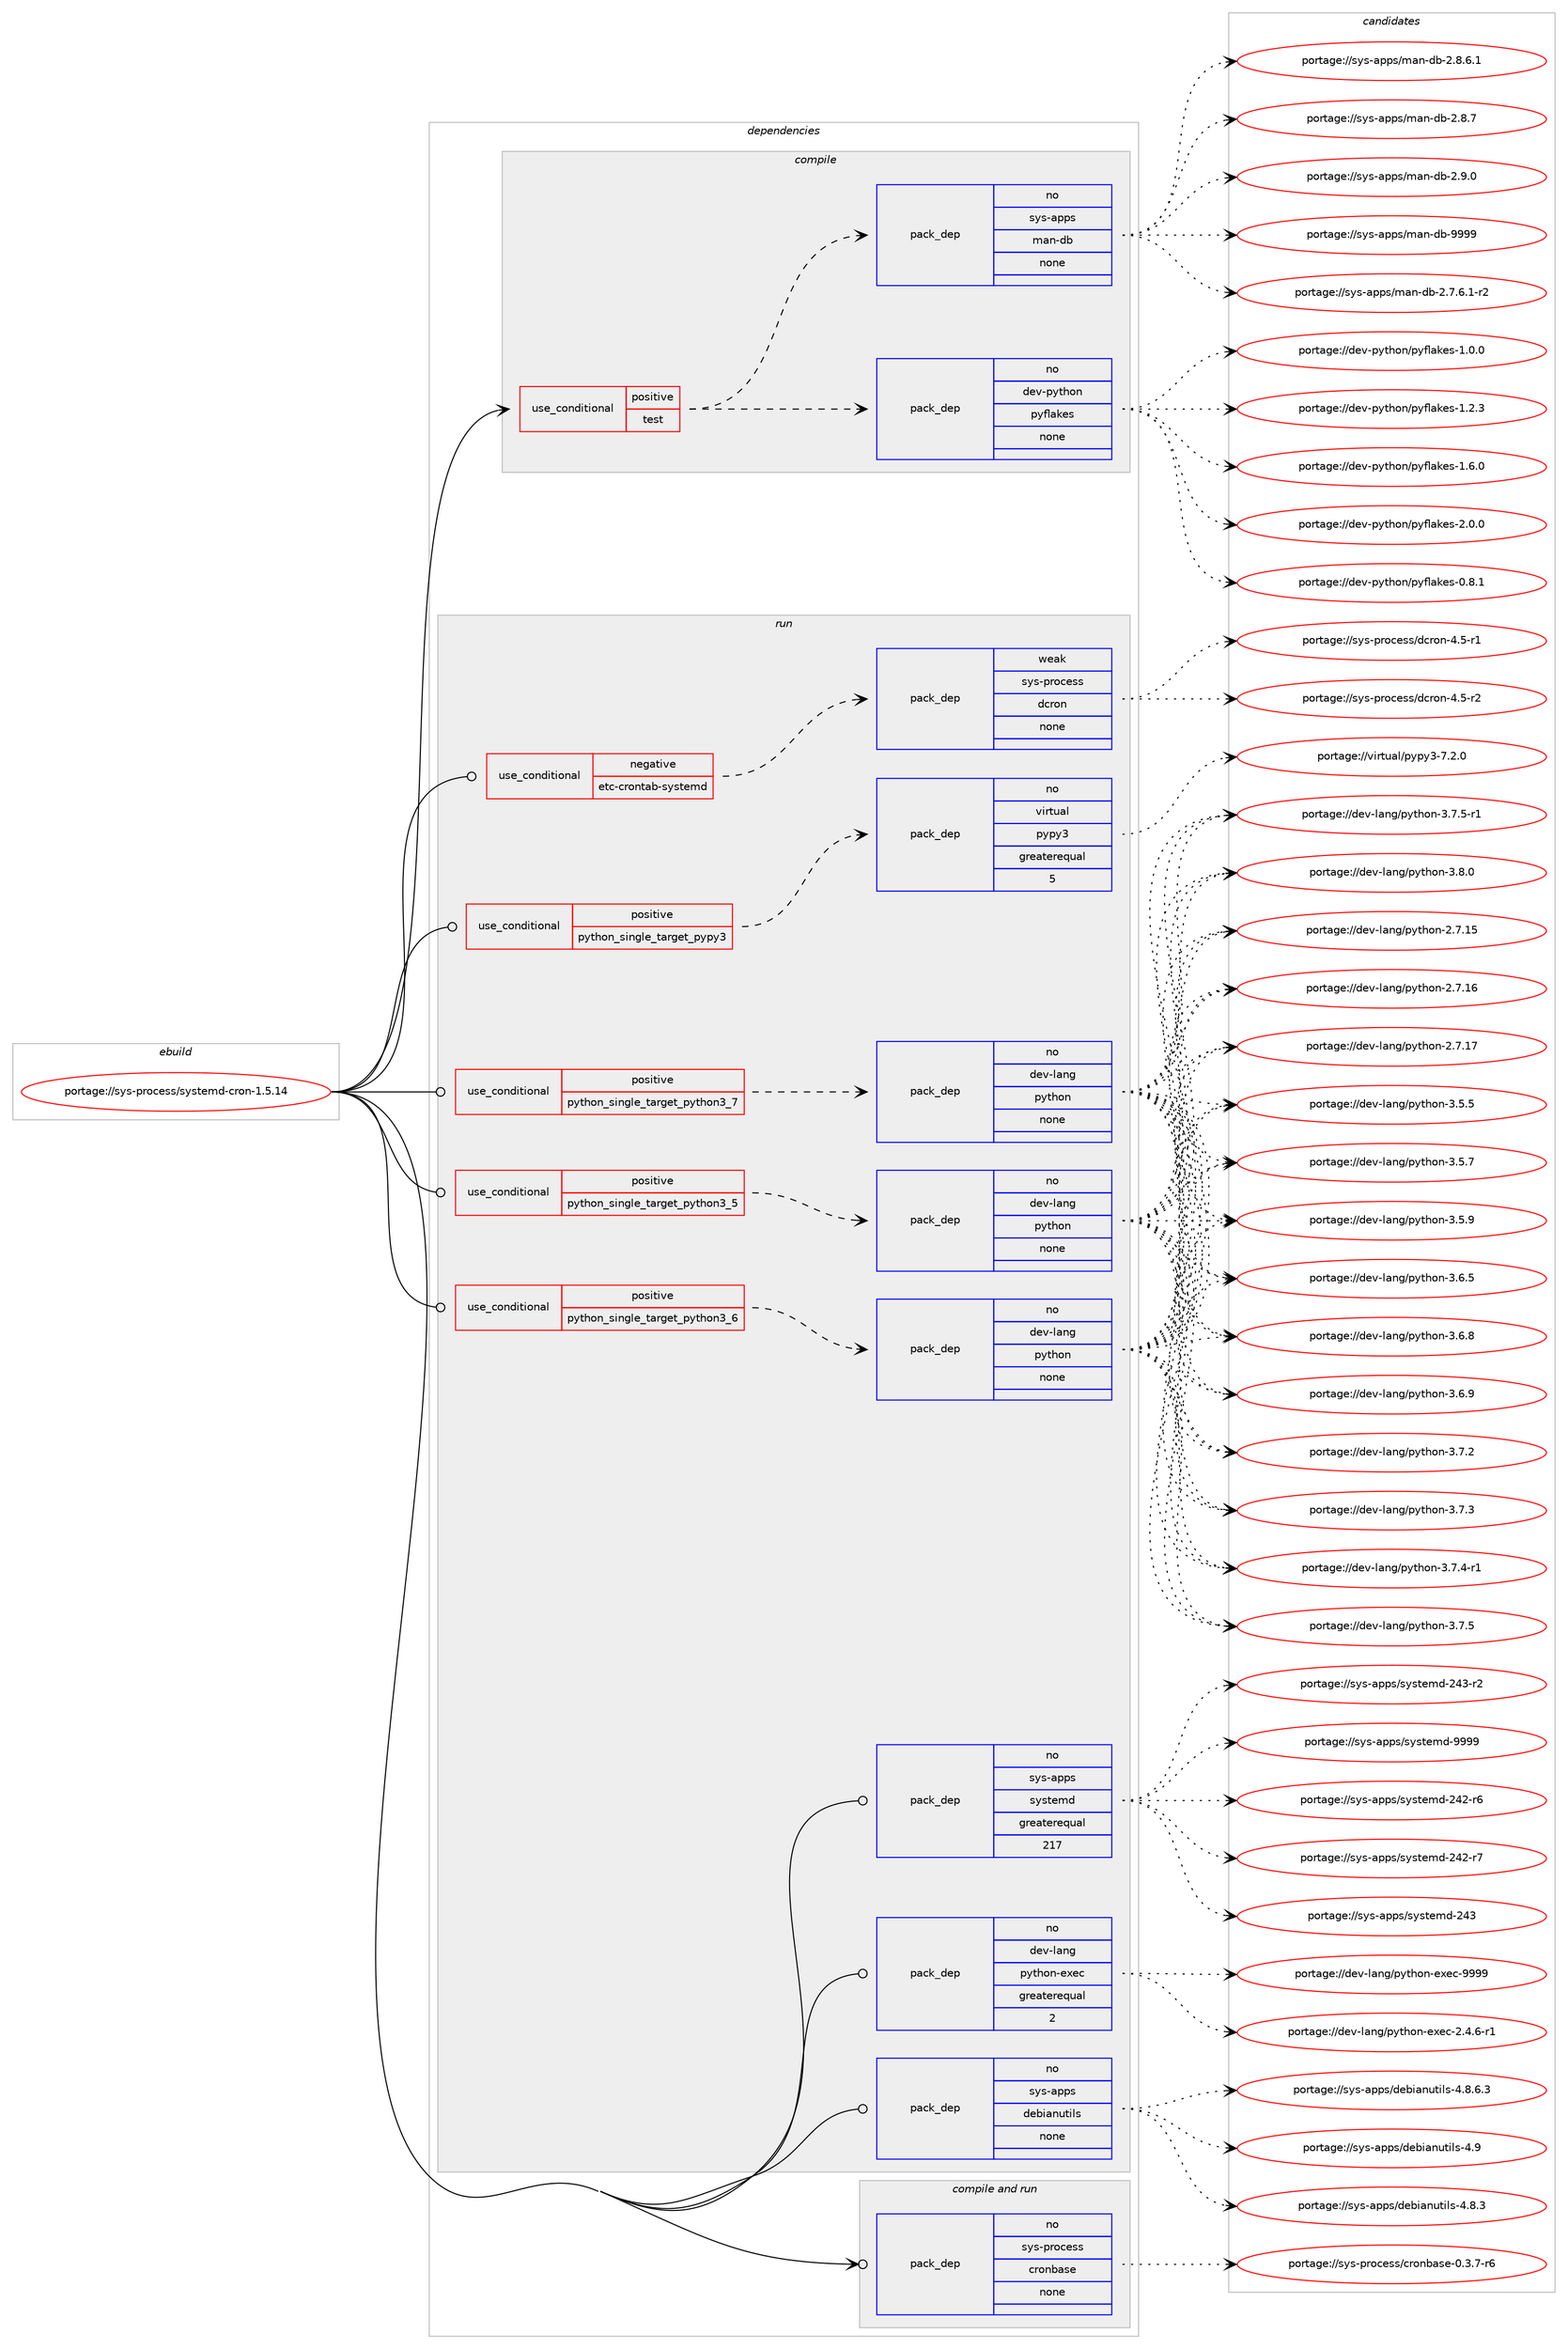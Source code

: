 digraph prolog {

# *************
# Graph options
# *************

newrank=true;
concentrate=true;
compound=true;
graph [rankdir=LR,fontname=Helvetica,fontsize=10,ranksep=1.5];#, ranksep=2.5, nodesep=0.2];
edge  [arrowhead=vee];
node  [fontname=Helvetica,fontsize=10];

# **********
# The ebuild
# **********

subgraph cluster_leftcol {
color=gray;
rank=same;
label=<<i>ebuild</i>>;
id [label="portage://sys-process/systemd-cron-1.5.14", color=red, width=4, href="../sys-process/systemd-cron-1.5.14.svg"];
}

# ****************
# The dependencies
# ****************

subgraph cluster_midcol {
color=gray;
label=<<i>dependencies</i>>;
subgraph cluster_compile {
fillcolor="#eeeeee";
style=filled;
label=<<i>compile</i>>;
subgraph cond104923 {
dependency433531 [label=<<TABLE BORDER="0" CELLBORDER="1" CELLSPACING="0" CELLPADDING="4"><TR><TD ROWSPAN="3" CELLPADDING="10">use_conditional</TD></TR><TR><TD>positive</TD></TR><TR><TD>test</TD></TR></TABLE>>, shape=none, color=red];
subgraph pack321278 {
dependency433532 [label=<<TABLE BORDER="0" CELLBORDER="1" CELLSPACING="0" CELLPADDING="4" WIDTH="220"><TR><TD ROWSPAN="6" CELLPADDING="30">pack_dep</TD></TR><TR><TD WIDTH="110">no</TD></TR><TR><TD>sys-apps</TD></TR><TR><TD>man-db</TD></TR><TR><TD>none</TD></TR><TR><TD></TD></TR></TABLE>>, shape=none, color=blue];
}
dependency433531:e -> dependency433532:w [weight=20,style="dashed",arrowhead="vee"];
subgraph pack321279 {
dependency433533 [label=<<TABLE BORDER="0" CELLBORDER="1" CELLSPACING="0" CELLPADDING="4" WIDTH="220"><TR><TD ROWSPAN="6" CELLPADDING="30">pack_dep</TD></TR><TR><TD WIDTH="110">no</TD></TR><TR><TD>dev-python</TD></TR><TR><TD>pyflakes</TD></TR><TR><TD>none</TD></TR><TR><TD></TD></TR></TABLE>>, shape=none, color=blue];
}
dependency433531:e -> dependency433533:w [weight=20,style="dashed",arrowhead="vee"];
}
id:e -> dependency433531:w [weight=20,style="solid",arrowhead="vee"];
}
subgraph cluster_compileandrun {
fillcolor="#eeeeee";
style=filled;
label=<<i>compile and run</i>>;
subgraph pack321280 {
dependency433534 [label=<<TABLE BORDER="0" CELLBORDER="1" CELLSPACING="0" CELLPADDING="4" WIDTH="220"><TR><TD ROWSPAN="6" CELLPADDING="30">pack_dep</TD></TR><TR><TD WIDTH="110">no</TD></TR><TR><TD>sys-process</TD></TR><TR><TD>cronbase</TD></TR><TR><TD>none</TD></TR><TR><TD></TD></TR></TABLE>>, shape=none, color=blue];
}
id:e -> dependency433534:w [weight=20,style="solid",arrowhead="odotvee"];
}
subgraph cluster_run {
fillcolor="#eeeeee";
style=filled;
label=<<i>run</i>>;
subgraph cond104924 {
dependency433535 [label=<<TABLE BORDER="0" CELLBORDER="1" CELLSPACING="0" CELLPADDING="4"><TR><TD ROWSPAN="3" CELLPADDING="10">use_conditional</TD></TR><TR><TD>negative</TD></TR><TR><TD>etc-crontab-systemd</TD></TR></TABLE>>, shape=none, color=red];
subgraph pack321281 {
dependency433536 [label=<<TABLE BORDER="0" CELLBORDER="1" CELLSPACING="0" CELLPADDING="4" WIDTH="220"><TR><TD ROWSPAN="6" CELLPADDING="30">pack_dep</TD></TR><TR><TD WIDTH="110">weak</TD></TR><TR><TD>sys-process</TD></TR><TR><TD>dcron</TD></TR><TR><TD>none</TD></TR><TR><TD></TD></TR></TABLE>>, shape=none, color=blue];
}
dependency433535:e -> dependency433536:w [weight=20,style="dashed",arrowhead="vee"];
}
id:e -> dependency433535:w [weight=20,style="solid",arrowhead="odot"];
subgraph cond104925 {
dependency433537 [label=<<TABLE BORDER="0" CELLBORDER="1" CELLSPACING="0" CELLPADDING="4"><TR><TD ROWSPAN="3" CELLPADDING="10">use_conditional</TD></TR><TR><TD>positive</TD></TR><TR><TD>python_single_target_pypy3</TD></TR></TABLE>>, shape=none, color=red];
subgraph pack321282 {
dependency433538 [label=<<TABLE BORDER="0" CELLBORDER="1" CELLSPACING="0" CELLPADDING="4" WIDTH="220"><TR><TD ROWSPAN="6" CELLPADDING="30">pack_dep</TD></TR><TR><TD WIDTH="110">no</TD></TR><TR><TD>virtual</TD></TR><TR><TD>pypy3</TD></TR><TR><TD>greaterequal</TD></TR><TR><TD>5</TD></TR></TABLE>>, shape=none, color=blue];
}
dependency433537:e -> dependency433538:w [weight=20,style="dashed",arrowhead="vee"];
}
id:e -> dependency433537:w [weight=20,style="solid",arrowhead="odot"];
subgraph cond104926 {
dependency433539 [label=<<TABLE BORDER="0" CELLBORDER="1" CELLSPACING="0" CELLPADDING="4"><TR><TD ROWSPAN="3" CELLPADDING="10">use_conditional</TD></TR><TR><TD>positive</TD></TR><TR><TD>python_single_target_python3_5</TD></TR></TABLE>>, shape=none, color=red];
subgraph pack321283 {
dependency433540 [label=<<TABLE BORDER="0" CELLBORDER="1" CELLSPACING="0" CELLPADDING="4" WIDTH="220"><TR><TD ROWSPAN="6" CELLPADDING="30">pack_dep</TD></TR><TR><TD WIDTH="110">no</TD></TR><TR><TD>dev-lang</TD></TR><TR><TD>python</TD></TR><TR><TD>none</TD></TR><TR><TD></TD></TR></TABLE>>, shape=none, color=blue];
}
dependency433539:e -> dependency433540:w [weight=20,style="dashed",arrowhead="vee"];
}
id:e -> dependency433539:w [weight=20,style="solid",arrowhead="odot"];
subgraph cond104927 {
dependency433541 [label=<<TABLE BORDER="0" CELLBORDER="1" CELLSPACING="0" CELLPADDING="4"><TR><TD ROWSPAN="3" CELLPADDING="10">use_conditional</TD></TR><TR><TD>positive</TD></TR><TR><TD>python_single_target_python3_6</TD></TR></TABLE>>, shape=none, color=red];
subgraph pack321284 {
dependency433542 [label=<<TABLE BORDER="0" CELLBORDER="1" CELLSPACING="0" CELLPADDING="4" WIDTH="220"><TR><TD ROWSPAN="6" CELLPADDING="30">pack_dep</TD></TR><TR><TD WIDTH="110">no</TD></TR><TR><TD>dev-lang</TD></TR><TR><TD>python</TD></TR><TR><TD>none</TD></TR><TR><TD></TD></TR></TABLE>>, shape=none, color=blue];
}
dependency433541:e -> dependency433542:w [weight=20,style="dashed",arrowhead="vee"];
}
id:e -> dependency433541:w [weight=20,style="solid",arrowhead="odot"];
subgraph cond104928 {
dependency433543 [label=<<TABLE BORDER="0" CELLBORDER="1" CELLSPACING="0" CELLPADDING="4"><TR><TD ROWSPAN="3" CELLPADDING="10">use_conditional</TD></TR><TR><TD>positive</TD></TR><TR><TD>python_single_target_python3_7</TD></TR></TABLE>>, shape=none, color=red];
subgraph pack321285 {
dependency433544 [label=<<TABLE BORDER="0" CELLBORDER="1" CELLSPACING="0" CELLPADDING="4" WIDTH="220"><TR><TD ROWSPAN="6" CELLPADDING="30">pack_dep</TD></TR><TR><TD WIDTH="110">no</TD></TR><TR><TD>dev-lang</TD></TR><TR><TD>python</TD></TR><TR><TD>none</TD></TR><TR><TD></TD></TR></TABLE>>, shape=none, color=blue];
}
dependency433543:e -> dependency433544:w [weight=20,style="dashed",arrowhead="vee"];
}
id:e -> dependency433543:w [weight=20,style="solid",arrowhead="odot"];
subgraph pack321286 {
dependency433545 [label=<<TABLE BORDER="0" CELLBORDER="1" CELLSPACING="0" CELLPADDING="4" WIDTH="220"><TR><TD ROWSPAN="6" CELLPADDING="30">pack_dep</TD></TR><TR><TD WIDTH="110">no</TD></TR><TR><TD>dev-lang</TD></TR><TR><TD>python-exec</TD></TR><TR><TD>greaterequal</TD></TR><TR><TD>2</TD></TR></TABLE>>, shape=none, color=blue];
}
id:e -> dependency433545:w [weight=20,style="solid",arrowhead="odot"];
subgraph pack321287 {
dependency433546 [label=<<TABLE BORDER="0" CELLBORDER="1" CELLSPACING="0" CELLPADDING="4" WIDTH="220"><TR><TD ROWSPAN="6" CELLPADDING="30">pack_dep</TD></TR><TR><TD WIDTH="110">no</TD></TR><TR><TD>sys-apps</TD></TR><TR><TD>debianutils</TD></TR><TR><TD>none</TD></TR><TR><TD></TD></TR></TABLE>>, shape=none, color=blue];
}
id:e -> dependency433546:w [weight=20,style="solid",arrowhead="odot"];
subgraph pack321288 {
dependency433547 [label=<<TABLE BORDER="0" CELLBORDER="1" CELLSPACING="0" CELLPADDING="4" WIDTH="220"><TR><TD ROWSPAN="6" CELLPADDING="30">pack_dep</TD></TR><TR><TD WIDTH="110">no</TD></TR><TR><TD>sys-apps</TD></TR><TR><TD>systemd</TD></TR><TR><TD>greaterequal</TD></TR><TR><TD>217</TD></TR></TABLE>>, shape=none, color=blue];
}
id:e -> dependency433547:w [weight=20,style="solid",arrowhead="odot"];
}
}

# **************
# The candidates
# **************

subgraph cluster_choices {
rank=same;
color=gray;
label=<<i>candidates</i>>;

subgraph choice321278 {
color=black;
nodesep=1;
choiceportage11512111545971121121154710997110451009845504655465446494511450 [label="portage://sys-apps/man-db-2.7.6.1-r2", color=red, width=4,href="../sys-apps/man-db-2.7.6.1-r2.svg"];
choiceportage1151211154597112112115471099711045100984550465646544649 [label="portage://sys-apps/man-db-2.8.6.1", color=red, width=4,href="../sys-apps/man-db-2.8.6.1.svg"];
choiceportage115121115459711211211547109971104510098455046564655 [label="portage://sys-apps/man-db-2.8.7", color=red, width=4,href="../sys-apps/man-db-2.8.7.svg"];
choiceportage115121115459711211211547109971104510098455046574648 [label="portage://sys-apps/man-db-2.9.0", color=red, width=4,href="../sys-apps/man-db-2.9.0.svg"];
choiceportage1151211154597112112115471099711045100984557575757 [label="portage://sys-apps/man-db-9999", color=red, width=4,href="../sys-apps/man-db-9999.svg"];
dependency433532:e -> choiceportage11512111545971121121154710997110451009845504655465446494511450:w [style=dotted,weight="100"];
dependency433532:e -> choiceportage1151211154597112112115471099711045100984550465646544649:w [style=dotted,weight="100"];
dependency433532:e -> choiceportage115121115459711211211547109971104510098455046564655:w [style=dotted,weight="100"];
dependency433532:e -> choiceportage115121115459711211211547109971104510098455046574648:w [style=dotted,weight="100"];
dependency433532:e -> choiceportage1151211154597112112115471099711045100984557575757:w [style=dotted,weight="100"];
}
subgraph choice321279 {
color=black;
nodesep=1;
choiceportage100101118451121211161041111104711212110210897107101115454846564649 [label="portage://dev-python/pyflakes-0.8.1", color=red, width=4,href="../dev-python/pyflakes-0.8.1.svg"];
choiceportage100101118451121211161041111104711212110210897107101115454946484648 [label="portage://dev-python/pyflakes-1.0.0", color=red, width=4,href="../dev-python/pyflakes-1.0.0.svg"];
choiceportage100101118451121211161041111104711212110210897107101115454946504651 [label="portage://dev-python/pyflakes-1.2.3", color=red, width=4,href="../dev-python/pyflakes-1.2.3.svg"];
choiceportage100101118451121211161041111104711212110210897107101115454946544648 [label="portage://dev-python/pyflakes-1.6.0", color=red, width=4,href="../dev-python/pyflakes-1.6.0.svg"];
choiceportage100101118451121211161041111104711212110210897107101115455046484648 [label="portage://dev-python/pyflakes-2.0.0", color=red, width=4,href="../dev-python/pyflakes-2.0.0.svg"];
dependency433533:e -> choiceportage100101118451121211161041111104711212110210897107101115454846564649:w [style=dotted,weight="100"];
dependency433533:e -> choiceportage100101118451121211161041111104711212110210897107101115454946484648:w [style=dotted,weight="100"];
dependency433533:e -> choiceportage100101118451121211161041111104711212110210897107101115454946504651:w [style=dotted,weight="100"];
dependency433533:e -> choiceportage100101118451121211161041111104711212110210897107101115454946544648:w [style=dotted,weight="100"];
dependency433533:e -> choiceportage100101118451121211161041111104711212110210897107101115455046484648:w [style=dotted,weight="100"];
}
subgraph choice321280 {
color=black;
nodesep=1;
choiceportage1151211154511211411199101115115479911411111098971151014548465146554511454 [label="portage://sys-process/cronbase-0.3.7-r6", color=red, width=4,href="../sys-process/cronbase-0.3.7-r6.svg"];
dependency433534:e -> choiceportage1151211154511211411199101115115479911411111098971151014548465146554511454:w [style=dotted,weight="100"];
}
subgraph choice321281 {
color=black;
nodesep=1;
choiceportage11512111545112114111991011151154710099114111110455246534511449 [label="portage://sys-process/dcron-4.5-r1", color=red, width=4,href="../sys-process/dcron-4.5-r1.svg"];
choiceportage11512111545112114111991011151154710099114111110455246534511450 [label="portage://sys-process/dcron-4.5-r2", color=red, width=4,href="../sys-process/dcron-4.5-r2.svg"];
dependency433536:e -> choiceportage11512111545112114111991011151154710099114111110455246534511449:w [style=dotted,weight="100"];
dependency433536:e -> choiceportage11512111545112114111991011151154710099114111110455246534511450:w [style=dotted,weight="100"];
}
subgraph choice321282 {
color=black;
nodesep=1;
choiceportage118105114116117971084711212111212151455546504648 [label="portage://virtual/pypy3-7.2.0", color=red, width=4,href="../virtual/pypy3-7.2.0.svg"];
dependency433538:e -> choiceportage118105114116117971084711212111212151455546504648:w [style=dotted,weight="100"];
}
subgraph choice321283 {
color=black;
nodesep=1;
choiceportage10010111845108971101034711212111610411111045504655464953 [label="portage://dev-lang/python-2.7.15", color=red, width=4,href="../dev-lang/python-2.7.15.svg"];
choiceportage10010111845108971101034711212111610411111045504655464954 [label="portage://dev-lang/python-2.7.16", color=red, width=4,href="../dev-lang/python-2.7.16.svg"];
choiceportage10010111845108971101034711212111610411111045504655464955 [label="portage://dev-lang/python-2.7.17", color=red, width=4,href="../dev-lang/python-2.7.17.svg"];
choiceportage100101118451089711010347112121116104111110455146534653 [label="portage://dev-lang/python-3.5.5", color=red, width=4,href="../dev-lang/python-3.5.5.svg"];
choiceportage100101118451089711010347112121116104111110455146534655 [label="portage://dev-lang/python-3.5.7", color=red, width=4,href="../dev-lang/python-3.5.7.svg"];
choiceportage100101118451089711010347112121116104111110455146534657 [label="portage://dev-lang/python-3.5.9", color=red, width=4,href="../dev-lang/python-3.5.9.svg"];
choiceportage100101118451089711010347112121116104111110455146544653 [label="portage://dev-lang/python-3.6.5", color=red, width=4,href="../dev-lang/python-3.6.5.svg"];
choiceportage100101118451089711010347112121116104111110455146544656 [label="portage://dev-lang/python-3.6.8", color=red, width=4,href="../dev-lang/python-3.6.8.svg"];
choiceportage100101118451089711010347112121116104111110455146544657 [label="portage://dev-lang/python-3.6.9", color=red, width=4,href="../dev-lang/python-3.6.9.svg"];
choiceportage100101118451089711010347112121116104111110455146554650 [label="portage://dev-lang/python-3.7.2", color=red, width=4,href="../dev-lang/python-3.7.2.svg"];
choiceportage100101118451089711010347112121116104111110455146554651 [label="portage://dev-lang/python-3.7.3", color=red, width=4,href="../dev-lang/python-3.7.3.svg"];
choiceportage1001011184510897110103471121211161041111104551465546524511449 [label="portage://dev-lang/python-3.7.4-r1", color=red, width=4,href="../dev-lang/python-3.7.4-r1.svg"];
choiceportage100101118451089711010347112121116104111110455146554653 [label="portage://dev-lang/python-3.7.5", color=red, width=4,href="../dev-lang/python-3.7.5.svg"];
choiceportage1001011184510897110103471121211161041111104551465546534511449 [label="portage://dev-lang/python-3.7.5-r1", color=red, width=4,href="../dev-lang/python-3.7.5-r1.svg"];
choiceportage100101118451089711010347112121116104111110455146564648 [label="portage://dev-lang/python-3.8.0", color=red, width=4,href="../dev-lang/python-3.8.0.svg"];
dependency433540:e -> choiceportage10010111845108971101034711212111610411111045504655464953:w [style=dotted,weight="100"];
dependency433540:e -> choiceportage10010111845108971101034711212111610411111045504655464954:w [style=dotted,weight="100"];
dependency433540:e -> choiceportage10010111845108971101034711212111610411111045504655464955:w [style=dotted,weight="100"];
dependency433540:e -> choiceportage100101118451089711010347112121116104111110455146534653:w [style=dotted,weight="100"];
dependency433540:e -> choiceportage100101118451089711010347112121116104111110455146534655:w [style=dotted,weight="100"];
dependency433540:e -> choiceportage100101118451089711010347112121116104111110455146534657:w [style=dotted,weight="100"];
dependency433540:e -> choiceportage100101118451089711010347112121116104111110455146544653:w [style=dotted,weight="100"];
dependency433540:e -> choiceportage100101118451089711010347112121116104111110455146544656:w [style=dotted,weight="100"];
dependency433540:e -> choiceportage100101118451089711010347112121116104111110455146544657:w [style=dotted,weight="100"];
dependency433540:e -> choiceportage100101118451089711010347112121116104111110455146554650:w [style=dotted,weight="100"];
dependency433540:e -> choiceportage100101118451089711010347112121116104111110455146554651:w [style=dotted,weight="100"];
dependency433540:e -> choiceportage1001011184510897110103471121211161041111104551465546524511449:w [style=dotted,weight="100"];
dependency433540:e -> choiceportage100101118451089711010347112121116104111110455146554653:w [style=dotted,weight="100"];
dependency433540:e -> choiceportage1001011184510897110103471121211161041111104551465546534511449:w [style=dotted,weight="100"];
dependency433540:e -> choiceportage100101118451089711010347112121116104111110455146564648:w [style=dotted,weight="100"];
}
subgraph choice321284 {
color=black;
nodesep=1;
choiceportage10010111845108971101034711212111610411111045504655464953 [label="portage://dev-lang/python-2.7.15", color=red, width=4,href="../dev-lang/python-2.7.15.svg"];
choiceportage10010111845108971101034711212111610411111045504655464954 [label="portage://dev-lang/python-2.7.16", color=red, width=4,href="../dev-lang/python-2.7.16.svg"];
choiceportage10010111845108971101034711212111610411111045504655464955 [label="portage://dev-lang/python-2.7.17", color=red, width=4,href="../dev-lang/python-2.7.17.svg"];
choiceportage100101118451089711010347112121116104111110455146534653 [label="portage://dev-lang/python-3.5.5", color=red, width=4,href="../dev-lang/python-3.5.5.svg"];
choiceportage100101118451089711010347112121116104111110455146534655 [label="portage://dev-lang/python-3.5.7", color=red, width=4,href="../dev-lang/python-3.5.7.svg"];
choiceportage100101118451089711010347112121116104111110455146534657 [label="portage://dev-lang/python-3.5.9", color=red, width=4,href="../dev-lang/python-3.5.9.svg"];
choiceportage100101118451089711010347112121116104111110455146544653 [label="portage://dev-lang/python-3.6.5", color=red, width=4,href="../dev-lang/python-3.6.5.svg"];
choiceportage100101118451089711010347112121116104111110455146544656 [label="portage://dev-lang/python-3.6.8", color=red, width=4,href="../dev-lang/python-3.6.8.svg"];
choiceportage100101118451089711010347112121116104111110455146544657 [label="portage://dev-lang/python-3.6.9", color=red, width=4,href="../dev-lang/python-3.6.9.svg"];
choiceportage100101118451089711010347112121116104111110455146554650 [label="portage://dev-lang/python-3.7.2", color=red, width=4,href="../dev-lang/python-3.7.2.svg"];
choiceportage100101118451089711010347112121116104111110455146554651 [label="portage://dev-lang/python-3.7.3", color=red, width=4,href="../dev-lang/python-3.7.3.svg"];
choiceportage1001011184510897110103471121211161041111104551465546524511449 [label="portage://dev-lang/python-3.7.4-r1", color=red, width=4,href="../dev-lang/python-3.7.4-r1.svg"];
choiceportage100101118451089711010347112121116104111110455146554653 [label="portage://dev-lang/python-3.7.5", color=red, width=4,href="../dev-lang/python-3.7.5.svg"];
choiceportage1001011184510897110103471121211161041111104551465546534511449 [label="portage://dev-lang/python-3.7.5-r1", color=red, width=4,href="../dev-lang/python-3.7.5-r1.svg"];
choiceportage100101118451089711010347112121116104111110455146564648 [label="portage://dev-lang/python-3.8.0", color=red, width=4,href="../dev-lang/python-3.8.0.svg"];
dependency433542:e -> choiceportage10010111845108971101034711212111610411111045504655464953:w [style=dotted,weight="100"];
dependency433542:e -> choiceportage10010111845108971101034711212111610411111045504655464954:w [style=dotted,weight="100"];
dependency433542:e -> choiceportage10010111845108971101034711212111610411111045504655464955:w [style=dotted,weight="100"];
dependency433542:e -> choiceportage100101118451089711010347112121116104111110455146534653:w [style=dotted,weight="100"];
dependency433542:e -> choiceportage100101118451089711010347112121116104111110455146534655:w [style=dotted,weight="100"];
dependency433542:e -> choiceportage100101118451089711010347112121116104111110455146534657:w [style=dotted,weight="100"];
dependency433542:e -> choiceportage100101118451089711010347112121116104111110455146544653:w [style=dotted,weight="100"];
dependency433542:e -> choiceportage100101118451089711010347112121116104111110455146544656:w [style=dotted,weight="100"];
dependency433542:e -> choiceportage100101118451089711010347112121116104111110455146544657:w [style=dotted,weight="100"];
dependency433542:e -> choiceportage100101118451089711010347112121116104111110455146554650:w [style=dotted,weight="100"];
dependency433542:e -> choiceportage100101118451089711010347112121116104111110455146554651:w [style=dotted,weight="100"];
dependency433542:e -> choiceportage1001011184510897110103471121211161041111104551465546524511449:w [style=dotted,weight="100"];
dependency433542:e -> choiceportage100101118451089711010347112121116104111110455146554653:w [style=dotted,weight="100"];
dependency433542:e -> choiceportage1001011184510897110103471121211161041111104551465546534511449:w [style=dotted,weight="100"];
dependency433542:e -> choiceportage100101118451089711010347112121116104111110455146564648:w [style=dotted,weight="100"];
}
subgraph choice321285 {
color=black;
nodesep=1;
choiceportage10010111845108971101034711212111610411111045504655464953 [label="portage://dev-lang/python-2.7.15", color=red, width=4,href="../dev-lang/python-2.7.15.svg"];
choiceportage10010111845108971101034711212111610411111045504655464954 [label="portage://dev-lang/python-2.7.16", color=red, width=4,href="../dev-lang/python-2.7.16.svg"];
choiceportage10010111845108971101034711212111610411111045504655464955 [label="portage://dev-lang/python-2.7.17", color=red, width=4,href="../dev-lang/python-2.7.17.svg"];
choiceportage100101118451089711010347112121116104111110455146534653 [label="portage://dev-lang/python-3.5.5", color=red, width=4,href="../dev-lang/python-3.5.5.svg"];
choiceportage100101118451089711010347112121116104111110455146534655 [label="portage://dev-lang/python-3.5.7", color=red, width=4,href="../dev-lang/python-3.5.7.svg"];
choiceportage100101118451089711010347112121116104111110455146534657 [label="portage://dev-lang/python-3.5.9", color=red, width=4,href="../dev-lang/python-3.5.9.svg"];
choiceportage100101118451089711010347112121116104111110455146544653 [label="portage://dev-lang/python-3.6.5", color=red, width=4,href="../dev-lang/python-3.6.5.svg"];
choiceportage100101118451089711010347112121116104111110455146544656 [label="portage://dev-lang/python-3.6.8", color=red, width=4,href="../dev-lang/python-3.6.8.svg"];
choiceportage100101118451089711010347112121116104111110455146544657 [label="portage://dev-lang/python-3.6.9", color=red, width=4,href="../dev-lang/python-3.6.9.svg"];
choiceportage100101118451089711010347112121116104111110455146554650 [label="portage://dev-lang/python-3.7.2", color=red, width=4,href="../dev-lang/python-3.7.2.svg"];
choiceportage100101118451089711010347112121116104111110455146554651 [label="portage://dev-lang/python-3.7.3", color=red, width=4,href="../dev-lang/python-3.7.3.svg"];
choiceportage1001011184510897110103471121211161041111104551465546524511449 [label="portage://dev-lang/python-3.7.4-r1", color=red, width=4,href="../dev-lang/python-3.7.4-r1.svg"];
choiceportage100101118451089711010347112121116104111110455146554653 [label="portage://dev-lang/python-3.7.5", color=red, width=4,href="../dev-lang/python-3.7.5.svg"];
choiceportage1001011184510897110103471121211161041111104551465546534511449 [label="portage://dev-lang/python-3.7.5-r1", color=red, width=4,href="../dev-lang/python-3.7.5-r1.svg"];
choiceportage100101118451089711010347112121116104111110455146564648 [label="portage://dev-lang/python-3.8.0", color=red, width=4,href="../dev-lang/python-3.8.0.svg"];
dependency433544:e -> choiceportage10010111845108971101034711212111610411111045504655464953:w [style=dotted,weight="100"];
dependency433544:e -> choiceportage10010111845108971101034711212111610411111045504655464954:w [style=dotted,weight="100"];
dependency433544:e -> choiceportage10010111845108971101034711212111610411111045504655464955:w [style=dotted,weight="100"];
dependency433544:e -> choiceportage100101118451089711010347112121116104111110455146534653:w [style=dotted,weight="100"];
dependency433544:e -> choiceportage100101118451089711010347112121116104111110455146534655:w [style=dotted,weight="100"];
dependency433544:e -> choiceportage100101118451089711010347112121116104111110455146534657:w [style=dotted,weight="100"];
dependency433544:e -> choiceportage100101118451089711010347112121116104111110455146544653:w [style=dotted,weight="100"];
dependency433544:e -> choiceportage100101118451089711010347112121116104111110455146544656:w [style=dotted,weight="100"];
dependency433544:e -> choiceportage100101118451089711010347112121116104111110455146544657:w [style=dotted,weight="100"];
dependency433544:e -> choiceportage100101118451089711010347112121116104111110455146554650:w [style=dotted,weight="100"];
dependency433544:e -> choiceportage100101118451089711010347112121116104111110455146554651:w [style=dotted,weight="100"];
dependency433544:e -> choiceportage1001011184510897110103471121211161041111104551465546524511449:w [style=dotted,weight="100"];
dependency433544:e -> choiceportage100101118451089711010347112121116104111110455146554653:w [style=dotted,weight="100"];
dependency433544:e -> choiceportage1001011184510897110103471121211161041111104551465546534511449:w [style=dotted,weight="100"];
dependency433544:e -> choiceportage100101118451089711010347112121116104111110455146564648:w [style=dotted,weight="100"];
}
subgraph choice321286 {
color=black;
nodesep=1;
choiceportage10010111845108971101034711212111610411111045101120101994550465246544511449 [label="portage://dev-lang/python-exec-2.4.6-r1", color=red, width=4,href="../dev-lang/python-exec-2.4.6-r1.svg"];
choiceportage10010111845108971101034711212111610411111045101120101994557575757 [label="portage://dev-lang/python-exec-9999", color=red, width=4,href="../dev-lang/python-exec-9999.svg"];
dependency433545:e -> choiceportage10010111845108971101034711212111610411111045101120101994550465246544511449:w [style=dotted,weight="100"];
dependency433545:e -> choiceportage10010111845108971101034711212111610411111045101120101994557575757:w [style=dotted,weight="100"];
}
subgraph choice321287 {
color=black;
nodesep=1;
choiceportage1151211154597112112115471001019810597110117116105108115455246564651 [label="portage://sys-apps/debianutils-4.8.3", color=red, width=4,href="../sys-apps/debianutils-4.8.3.svg"];
choiceportage11512111545971121121154710010198105971101171161051081154552465646544651 [label="portage://sys-apps/debianutils-4.8.6.3", color=red, width=4,href="../sys-apps/debianutils-4.8.6.3.svg"];
choiceportage115121115459711211211547100101981059711011711610510811545524657 [label="portage://sys-apps/debianutils-4.9", color=red, width=4,href="../sys-apps/debianutils-4.9.svg"];
dependency433546:e -> choiceportage1151211154597112112115471001019810597110117116105108115455246564651:w [style=dotted,weight="100"];
dependency433546:e -> choiceportage11512111545971121121154710010198105971101171161051081154552465646544651:w [style=dotted,weight="100"];
dependency433546:e -> choiceportage115121115459711211211547100101981059711011711610510811545524657:w [style=dotted,weight="100"];
}
subgraph choice321288 {
color=black;
nodesep=1;
choiceportage115121115459711211211547115121115116101109100455052504511454 [label="portage://sys-apps/systemd-242-r6", color=red, width=4,href="../sys-apps/systemd-242-r6.svg"];
choiceportage115121115459711211211547115121115116101109100455052504511455 [label="portage://sys-apps/systemd-242-r7", color=red, width=4,href="../sys-apps/systemd-242-r7.svg"];
choiceportage11512111545971121121154711512111511610110910045505251 [label="portage://sys-apps/systemd-243", color=red, width=4,href="../sys-apps/systemd-243.svg"];
choiceportage115121115459711211211547115121115116101109100455052514511450 [label="portage://sys-apps/systemd-243-r2", color=red, width=4,href="../sys-apps/systemd-243-r2.svg"];
choiceportage1151211154597112112115471151211151161011091004557575757 [label="portage://sys-apps/systemd-9999", color=red, width=4,href="../sys-apps/systemd-9999.svg"];
dependency433547:e -> choiceportage115121115459711211211547115121115116101109100455052504511454:w [style=dotted,weight="100"];
dependency433547:e -> choiceportage115121115459711211211547115121115116101109100455052504511455:w [style=dotted,weight="100"];
dependency433547:e -> choiceportage11512111545971121121154711512111511610110910045505251:w [style=dotted,weight="100"];
dependency433547:e -> choiceportage115121115459711211211547115121115116101109100455052514511450:w [style=dotted,weight="100"];
dependency433547:e -> choiceportage1151211154597112112115471151211151161011091004557575757:w [style=dotted,weight="100"];
}
}

}
